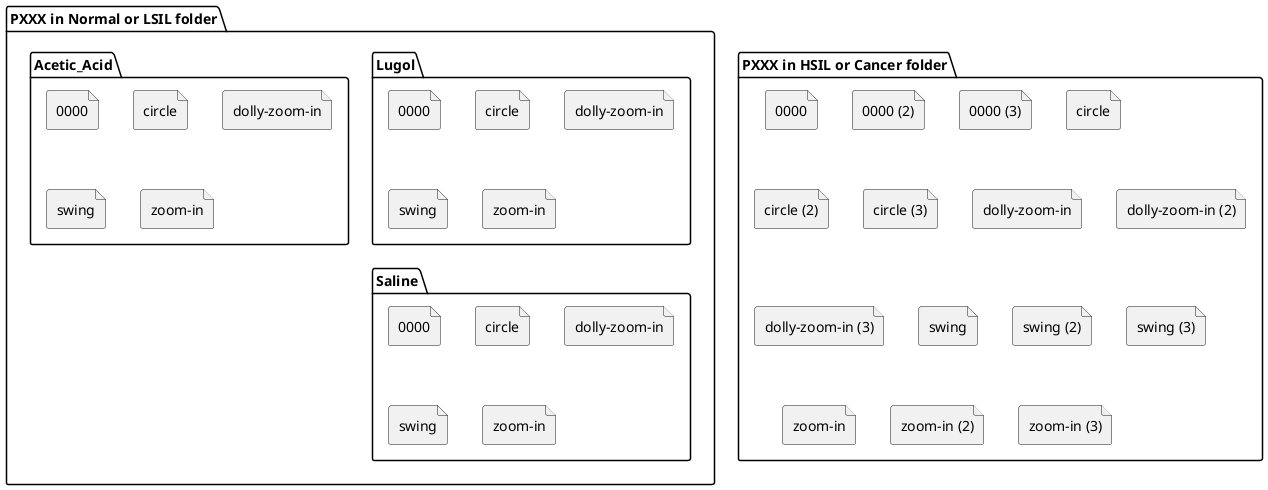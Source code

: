 @startuml 3D_detailled_patient_data

folder PXXX1 as "PXXX in Normal or LSIL folder" {
    folder Lugol {
        file 0000_Lugol as "0000"
        file circle_Lugol as "circle"
        file dollyZoomIn_Lugol as "dolly-zoom-in"
        file swing_Lugol as "swing"
        file ZoomIn_Lugol as "zoom-in"
    }
    folder Acetic_Acid {
        file 0000_Acetic as "0000"
        file circle_Acetic as "circle"
        file dollyZoomIn_Acetic as "dolly-zoom-in"
        file swing_Acetic as "swing"
        file ZoomIn_Acetic as "zoom-in"
    }
        folder Saline {
        file 0000_Saline as "0000"
        file circle_Saline as "circle"
        file dollyZoomIn_Saline as "dolly-zoom-in"
        file swing_Saline as "swing"
        file ZoomIn_Saline as "zoom-in"
    }
}

folder PXXX2 as "PXXX in HSIL or Cancer folder" {
    file 0000_1 as "0000"
    file 0000_2 as "0000 (2)"
    file 0000_3 as "0000 (3)"

    file circle_1 as "circle"
    file circle_2 as "circle (2)"
    file circle_3 as "circle (3)"

    file dollyZoomIn_1 as "dolly-zoom-in"
    file dollyZoomIn_2 as "dolly-zoom-in (2)"
    file dollyZoomIn_3 as "dolly-zoom-in (3)"

    file swing_1 as "swing"
    file swing_2 as "swing (2)"
    file swing_3 as "swing (3)"

    file ZoomIn_1 as "zoom-in"
    file ZoomIn_2 as "zoom-in (2)"
    file ZoomIn_3 as "zoom-in (3)"

}

@enduml